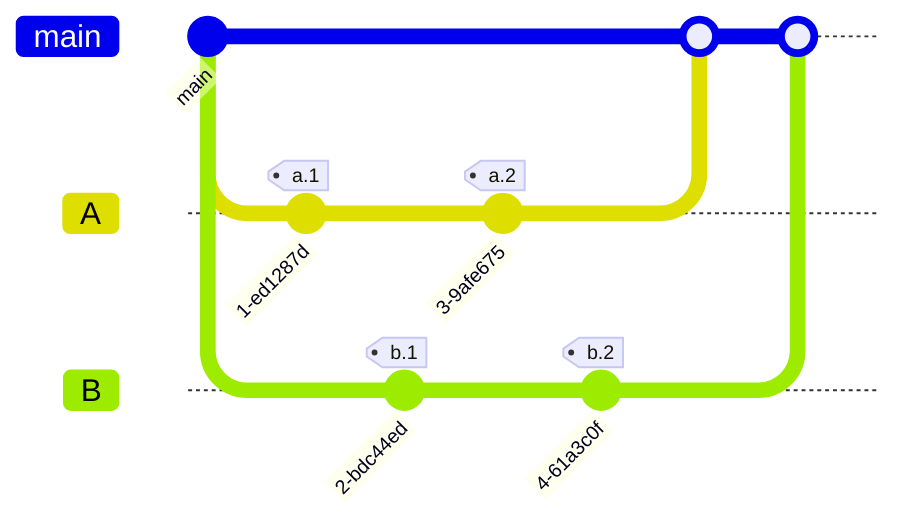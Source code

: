 %% In theory
gitGraph
%%    create branches
    commit id: "main"
    branch A
    branch B
%% Normal
%%    A first
    checkout A
    commit tag: "a.1"
    checkout B
    commit tag: "b.1"
%% Stagger
    checkout A
    commit tag: "a.2"
    checkout B
    commit tag: "b.2"

%%    Merge Both into Main
    checkout main
    merge A
    merge B